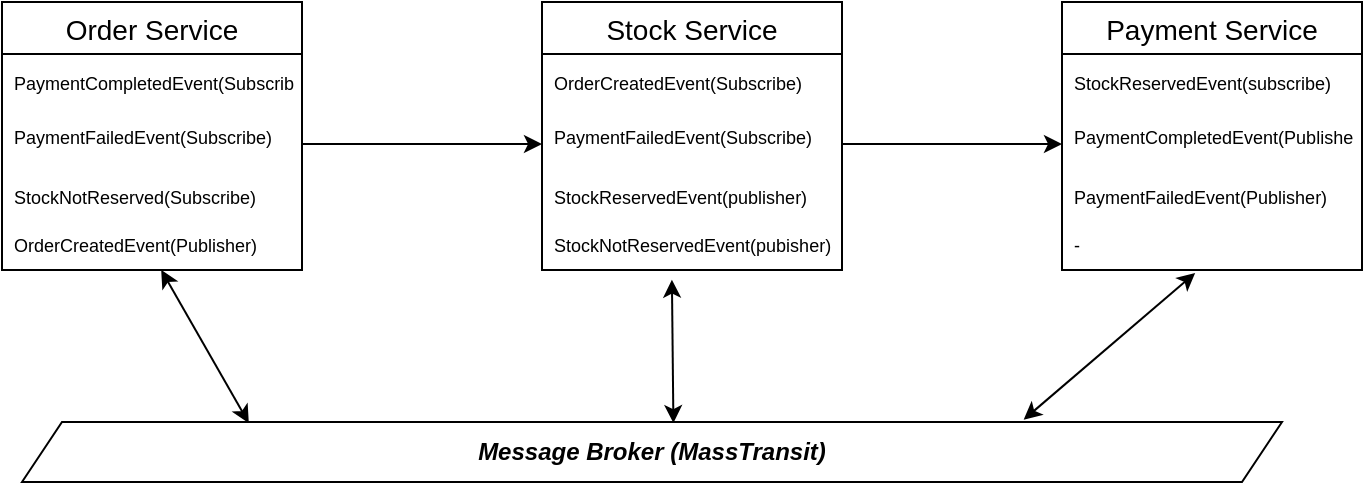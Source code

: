 <mxfile version="22.0.8" type="github">
  <diagram name="Page-1" id="fyBXl63-xaljry7meS30">
    <mxGraphModel dx="1195" dy="632" grid="1" gridSize="10" guides="1" tooltips="1" connect="1" arrows="1" fold="1" page="1" pageScale="1" pageWidth="850" pageHeight="1100" math="0" shadow="0">
      <root>
        <mxCell id="0" />
        <mxCell id="1" parent="0" />
        <mxCell id="h02HizXEJ9lsxoNeCo2e-2" value="Order Service" style="swimlane;fontStyle=0;childLayout=stackLayout;horizontal=1;startSize=26;horizontalStack=0;resizeParent=1;resizeParentMax=0;resizeLast=0;collapsible=1;marginBottom=0;align=center;fontSize=14;swimlaneLine=1;rounded=0;shadow=0;swimlaneFillColor=default;gradientColor=none;" vertex="1" parent="1">
          <mxGeometry x="80" y="280" width="150" height="134" as="geometry" />
        </mxCell>
        <mxCell id="h02HizXEJ9lsxoNeCo2e-3" value="&lt;font style=&quot;font-size: 9px;&quot;&gt;PaymentCompletedEvent(Subscribe)&lt;/font&gt;" style="text;strokeColor=none;fillColor=none;spacingLeft=4;spacingRight=4;overflow=hidden;rotatable=0;points=[[0,0.5],[1,0.5]];portConstraint=eastwest;fontSize=12;whiteSpace=wrap;html=1;" vertex="1" parent="h02HizXEJ9lsxoNeCo2e-2">
          <mxGeometry y="26" width="150" height="30" as="geometry" />
        </mxCell>
        <mxCell id="h02HizXEJ9lsxoNeCo2e-4" value="PaymentFailedEvent(Subscribe)" style="text;strokeColor=none;fillColor=none;spacingLeft=4;spacingRight=4;overflow=hidden;rotatable=0;points=[[0,0.5],[1,0.5]];portConstraint=eastwest;fontSize=9;whiteSpace=wrap;html=1;" vertex="1" parent="h02HizXEJ9lsxoNeCo2e-2">
          <mxGeometry y="56" width="150" height="30" as="geometry" />
        </mxCell>
        <mxCell id="h02HizXEJ9lsxoNeCo2e-5" value="StockNotReserved(Subscribe)" style="text;strokeColor=none;fillColor=none;spacingLeft=4;spacingRight=4;overflow=hidden;rotatable=0;points=[[0,0.5],[1,0.5]];portConstraint=eastwest;fontSize=9;whiteSpace=wrap;html=1;" vertex="1" parent="h02HizXEJ9lsxoNeCo2e-2">
          <mxGeometry y="86" width="150" height="24" as="geometry" />
        </mxCell>
        <mxCell id="h02HizXEJ9lsxoNeCo2e-6" value="OrderCreatedEvent(Publisher)" style="text;strokeColor=none;fillColor=none;spacingLeft=4;spacingRight=4;overflow=hidden;rotatable=0;points=[[0,0.5],[1,0.5]];portConstraint=eastwest;fontSize=9;whiteSpace=wrap;html=1;" vertex="1" parent="h02HizXEJ9lsxoNeCo2e-2">
          <mxGeometry y="110" width="150" height="24" as="geometry" />
        </mxCell>
        <mxCell id="h02HizXEJ9lsxoNeCo2e-7" value="Stock Service" style="swimlane;fontStyle=0;childLayout=stackLayout;horizontal=1;startSize=26;horizontalStack=0;resizeParent=1;resizeParentMax=0;resizeLast=0;collapsible=1;marginBottom=0;align=center;fontSize=14;swimlaneLine=1;rounded=0;shadow=0;swimlaneFillColor=default;gradientColor=none;" vertex="1" parent="1">
          <mxGeometry x="350" y="280" width="150" height="134" as="geometry" />
        </mxCell>
        <mxCell id="h02HizXEJ9lsxoNeCo2e-8" value="&lt;font style=&quot;font-size: 9px;&quot;&gt;OrderCreatedEvent(Subscribe)&lt;/font&gt;" style="text;strokeColor=none;fillColor=none;spacingLeft=4;spacingRight=4;overflow=hidden;rotatable=0;points=[[0,0.5],[1,0.5]];portConstraint=eastwest;fontSize=12;whiteSpace=wrap;html=1;" vertex="1" parent="h02HizXEJ9lsxoNeCo2e-7">
          <mxGeometry y="26" width="150" height="30" as="geometry" />
        </mxCell>
        <mxCell id="h02HizXEJ9lsxoNeCo2e-9" value="PaymentFailedEvent(Subscribe)" style="text;strokeColor=none;fillColor=none;spacingLeft=4;spacingRight=4;overflow=hidden;rotatable=0;points=[[0,0.5],[1,0.5]];portConstraint=eastwest;fontSize=9;whiteSpace=wrap;html=1;" vertex="1" parent="h02HizXEJ9lsxoNeCo2e-7">
          <mxGeometry y="56" width="150" height="30" as="geometry" />
        </mxCell>
        <mxCell id="h02HizXEJ9lsxoNeCo2e-10" value="StockReservedEvent(publisher)" style="text;strokeColor=none;fillColor=none;spacingLeft=4;spacingRight=4;overflow=hidden;rotatable=0;points=[[0,0.5],[1,0.5]];portConstraint=eastwest;fontSize=9;whiteSpace=wrap;html=1;" vertex="1" parent="h02HizXEJ9lsxoNeCo2e-7">
          <mxGeometry y="86" width="150" height="24" as="geometry" />
        </mxCell>
        <mxCell id="h02HizXEJ9lsxoNeCo2e-11" value="StockNotReservedEvent(pubisher)" style="text;strokeColor=none;fillColor=none;spacingLeft=4;spacingRight=4;overflow=hidden;rotatable=0;points=[[0,0.5],[1,0.5]];portConstraint=eastwest;fontSize=9;whiteSpace=wrap;html=1;" vertex="1" parent="h02HizXEJ9lsxoNeCo2e-7">
          <mxGeometry y="110" width="150" height="24" as="geometry" />
        </mxCell>
        <mxCell id="h02HizXEJ9lsxoNeCo2e-12" value="Payment Service" style="swimlane;fontStyle=0;childLayout=stackLayout;horizontal=1;startSize=26;horizontalStack=0;resizeParent=1;resizeParentMax=0;resizeLast=0;collapsible=1;marginBottom=0;align=center;fontSize=14;swimlaneLine=1;rounded=0;shadow=0;swimlaneFillColor=default;gradientColor=none;" vertex="1" parent="1">
          <mxGeometry x="610" y="280" width="150" height="134" as="geometry" />
        </mxCell>
        <mxCell id="h02HizXEJ9lsxoNeCo2e-13" value="&lt;font style=&quot;font-size: 9px;&quot;&gt;StockReservedEvent(subscribe)&lt;/font&gt;" style="text;strokeColor=none;fillColor=none;spacingLeft=4;spacingRight=4;overflow=hidden;rotatable=0;points=[[0,0.5],[1,0.5]];portConstraint=eastwest;fontSize=12;whiteSpace=wrap;html=1;" vertex="1" parent="h02HizXEJ9lsxoNeCo2e-12">
          <mxGeometry y="26" width="150" height="30" as="geometry" />
        </mxCell>
        <mxCell id="h02HizXEJ9lsxoNeCo2e-14" value="PaymentCompletedEvent(Publisher)" style="text;strokeColor=none;fillColor=none;spacingLeft=4;spacingRight=4;overflow=hidden;rotatable=0;points=[[0,0.5],[1,0.5]];portConstraint=eastwest;fontSize=9;whiteSpace=wrap;html=1;" vertex="1" parent="h02HizXEJ9lsxoNeCo2e-12">
          <mxGeometry y="56" width="150" height="30" as="geometry" />
        </mxCell>
        <mxCell id="h02HizXEJ9lsxoNeCo2e-15" value="PaymentFailedEvent(Publisher)" style="text;strokeColor=none;fillColor=none;spacingLeft=4;spacingRight=4;overflow=hidden;rotatable=0;points=[[0,0.5],[1,0.5]];portConstraint=eastwest;fontSize=9;whiteSpace=wrap;html=1;" vertex="1" parent="h02HizXEJ9lsxoNeCo2e-12">
          <mxGeometry y="86" width="150" height="24" as="geometry" />
        </mxCell>
        <mxCell id="h02HizXEJ9lsxoNeCo2e-18" value="-&lt;br&gt;" style="text;strokeColor=none;fillColor=none;spacingLeft=4;spacingRight=4;overflow=hidden;rotatable=0;points=[[0,0.5],[1,0.5]];portConstraint=eastwest;fontSize=9;whiteSpace=wrap;html=1;" vertex="1" parent="h02HizXEJ9lsxoNeCo2e-12">
          <mxGeometry y="110" width="150" height="24" as="geometry" />
        </mxCell>
        <mxCell id="h02HizXEJ9lsxoNeCo2e-19" style="edgeStyle=orthogonalEdgeStyle;rounded=0;orthogonalLoop=1;jettySize=auto;html=1;" edge="1" parent="1" source="h02HizXEJ9lsxoNeCo2e-4" target="h02HizXEJ9lsxoNeCo2e-9">
          <mxGeometry relative="1" as="geometry" />
        </mxCell>
        <mxCell id="h02HizXEJ9lsxoNeCo2e-20" style="edgeStyle=orthogonalEdgeStyle;rounded=0;orthogonalLoop=1;jettySize=auto;html=1;" edge="1" parent="1" source="h02HizXEJ9lsxoNeCo2e-9" target="h02HizXEJ9lsxoNeCo2e-14">
          <mxGeometry relative="1" as="geometry" />
        </mxCell>
        <mxCell id="h02HizXEJ9lsxoNeCo2e-22" value="&lt;b&gt;&lt;i&gt;Message Broker (MassTransit)&lt;/i&gt;&lt;/b&gt;" style="shape=parallelogram;perimeter=parallelogramPerimeter;whiteSpace=wrap;html=1;fixedSize=1;" vertex="1" parent="1">
          <mxGeometry x="90" y="490" width="630" height="30" as="geometry" />
        </mxCell>
        <mxCell id="h02HizXEJ9lsxoNeCo2e-26" value="" style="endArrow=classic;startArrow=classic;html=1;rounded=0;entryX=0.528;entryY=0.924;entryDx=0;entryDy=0;entryPerimeter=0;exitX=0.18;exitY=0.017;exitDx=0;exitDy=0;exitPerimeter=0;" edge="1" parent="1" source="h02HizXEJ9lsxoNeCo2e-22">
          <mxGeometry width="50" height="50" relative="1" as="geometry">
            <mxPoint x="150.4" y="481.82" as="sourcePoint" />
            <mxPoint x="159.6" y="413.996" as="targetPoint" />
          </mxGeometry>
        </mxCell>
        <mxCell id="h02HizXEJ9lsxoNeCo2e-28" value="" style="endArrow=classic;startArrow=classic;html=1;rounded=0;entryX=0.433;entryY=1.201;entryDx=0;entryDy=0;entryPerimeter=0;exitX=0.517;exitY=0.017;exitDx=0;exitDy=0;exitPerimeter=0;" edge="1" parent="1" source="h02HizXEJ9lsxoNeCo2e-22" target="h02HizXEJ9lsxoNeCo2e-11">
          <mxGeometry width="50" height="50" relative="1" as="geometry">
            <mxPoint x="263" y="488" as="sourcePoint" />
            <mxPoint x="310" y="430" as="targetPoint" />
          </mxGeometry>
        </mxCell>
        <mxCell id="h02HizXEJ9lsxoNeCo2e-29" value="" style="endArrow=classic;startArrow=classic;html=1;rounded=0;entryX=0.444;entryY=1.063;entryDx=0;entryDy=0;entryPerimeter=0;exitX=0.795;exitY=-0.039;exitDx=0;exitDy=0;exitPerimeter=0;" edge="1" parent="1" source="h02HizXEJ9lsxoNeCo2e-22" target="h02HizXEJ9lsxoNeCo2e-18">
          <mxGeometry width="50" height="50" relative="1" as="geometry">
            <mxPoint x="600" y="480" as="sourcePoint" />
            <mxPoint x="640" y="412.996" as="targetPoint" />
          </mxGeometry>
        </mxCell>
      </root>
    </mxGraphModel>
  </diagram>
</mxfile>
